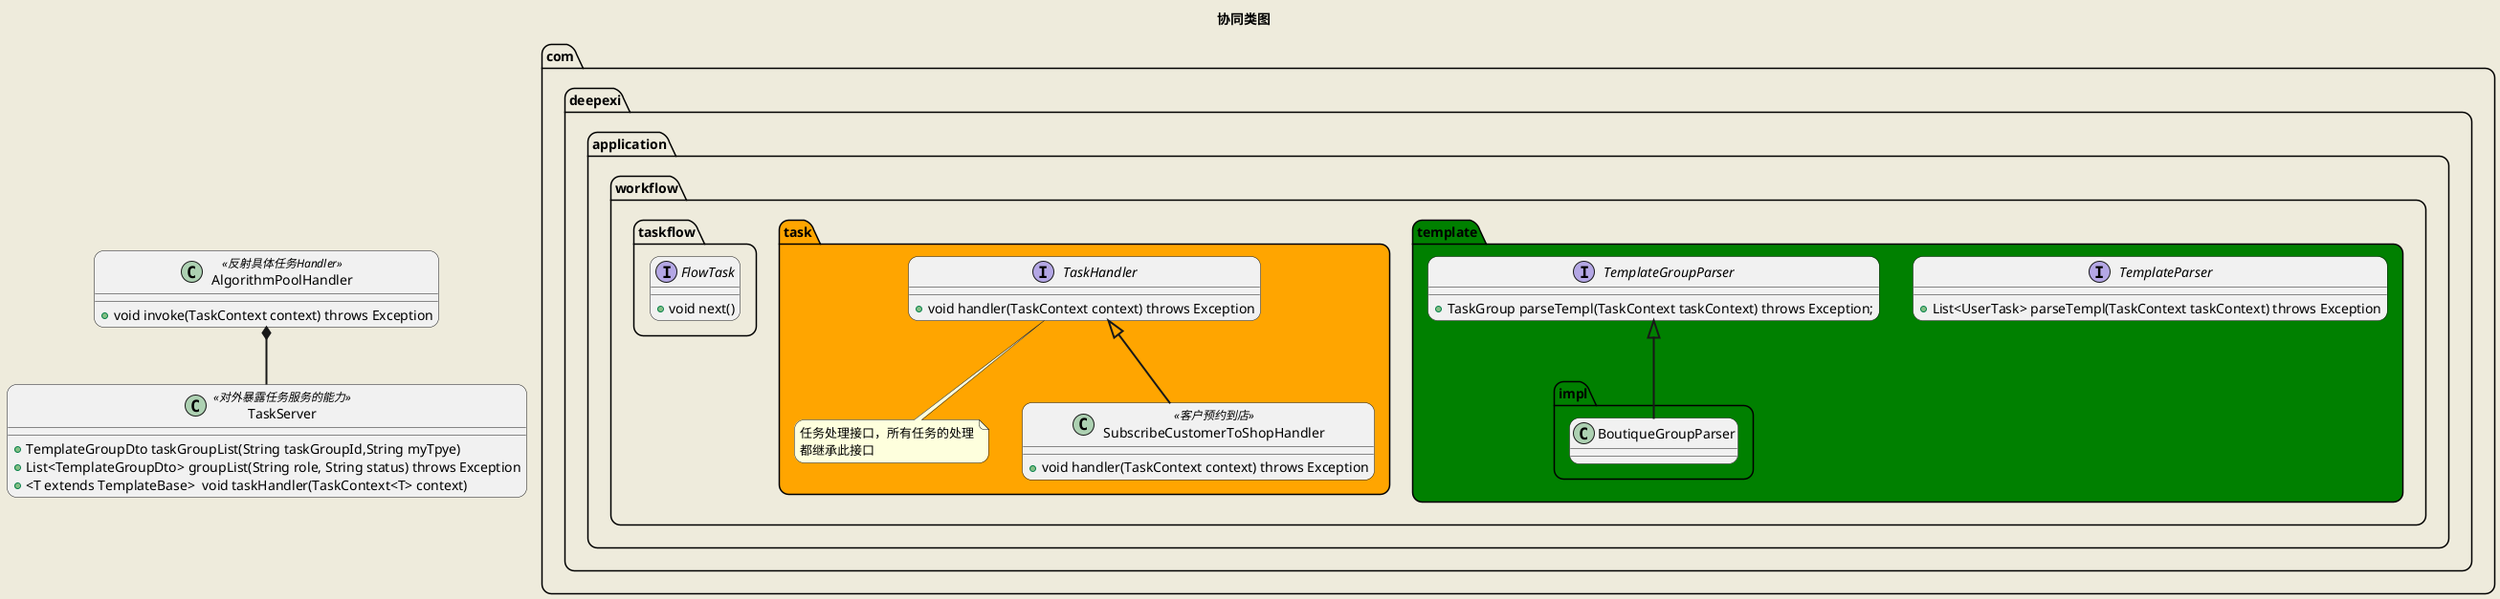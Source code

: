 @startuml

title 协同类图

'skinparam packageStyle rect
skinparam backgroundColor #EEEBDC
skinparam roundcorner 20
skinparam sequenceArrowThickness 2
'skinparam handwritten true

class TaskServer<<对外暴露任务服务的能力>> {
    +TemplateGroupDto taskGroupList(String taskGroupId,String myTpye)
    +List<TemplateGroupDto> groupList(String role, String status) throws Exception
    +<T extends TemplateBase>  void taskHandler(TaskContext<T> context)
}

class AlgorithmPoolHandler<<反射具体任务Handler>> {
    +void invoke(TaskContext context) throws Exception
}

AlgorithmPoolHandler *--TaskServer

package com.deepexi.application.workflow.template #green {
    interface TemplateParser {
        +List<UserTask> parseTempl(TaskContext taskContext) throws Exception
    }

    interface TemplateGroupParser {
        +TaskGroup parseTempl(TaskContext taskContext) throws Exception;
    }

    class impl.BoutiqueGroupParser {

    }

    TemplateGroupParser <|-- impl.BoutiqueGroupParser
}

package com.deepexi.application.workflow.task #orange {
    interface TaskHandler {
        +void handler(TaskContext context) throws Exception
    }
    note bottom of TaskHandler
    任务处理接口，所有任务的处理
    都继承此接口
    end note

    class SubscribeCustomerToShopHandler<<客户预约到店>> {
        +void handler(TaskContext context) throws Exception
    }

    TaskHandler <|-- SubscribeCustomerToShopHandler

}

package com.deepexi.application.workflow.taskflow {
    interface FlowTask {
        +void next()
    }
}

@enduml